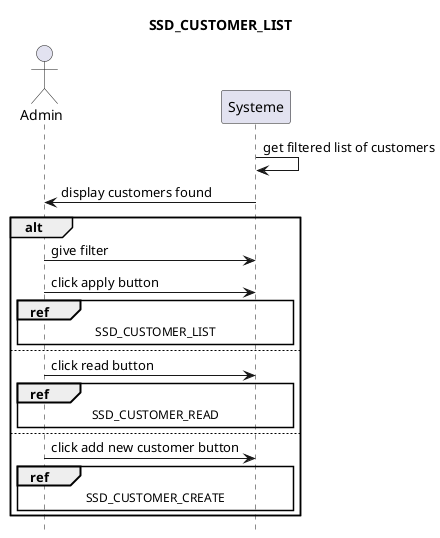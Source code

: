 @startuml SD_CUSTOMER_LIST
hide footbox
   Actor "Admin" as U
   participant "Systeme" as S
   title SSD_CUSTOMER_LIST
   S -> S : get filtered list of customers
   S -> U : display customers found
   alt 
    U -> S : give filter
    U -> S : click apply button
    ref over U,S : SSD_CUSTOMER_LIST 
   else 
   U -> S : click read button
   ref over U,S : SSD_CUSTOMER_READ
   else
   U -> S : click add new customer button
   ref over U,S : SSD_CUSTOMER_CREATE
   end
    
@enduml